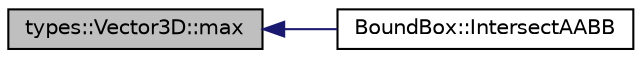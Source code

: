 digraph "types::Vector3D::max"
{
  edge [fontname="Helvetica",fontsize="10",labelfontname="Helvetica",labelfontsize="10"];
  node [fontname="Helvetica",fontsize="10",shape=record];
  rankdir="LR";
  Node1 [label="types::Vector3D::max",height=0.2,width=0.4,color="black", fillcolor="grey75", style="filled", fontcolor="black"];
  Node1 -> Node2 [dir="back",color="midnightblue",fontsize="10",style="solid",fontname="Helvetica"];
  Node2 [label="BoundBox::IntersectAABB",height=0.2,width=0.4,color="black", fillcolor="white", style="filled",URL="$class_bound_box.html#ad1d249ab937cee6de313f1786f9d8b4f",tooltip="checks for collisions between 2 BoundBoxes "];
}
